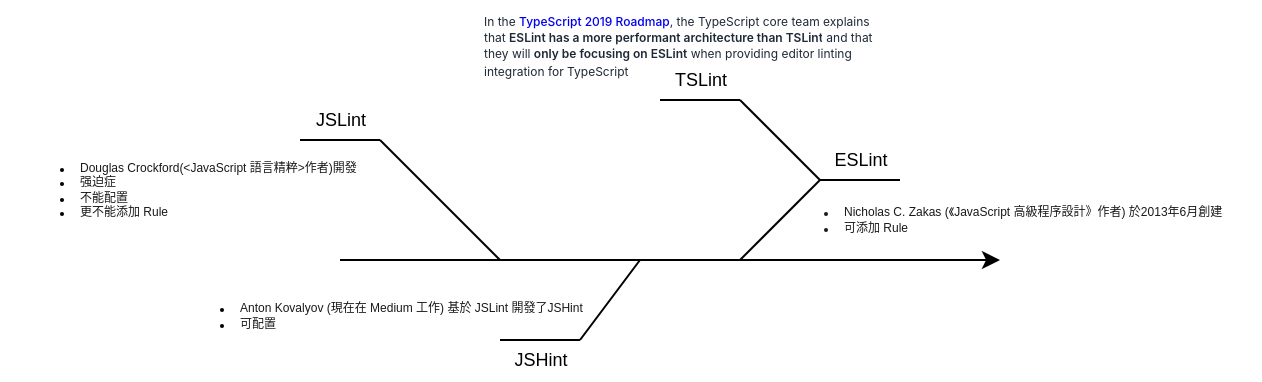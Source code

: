 <mxfile version="20.8.1" type="github" pages="7">
  <diagram id="DcG-QkM7QsBUlt7PBxuB" name="Page-1">
    <mxGraphModel dx="1444" dy="534" grid="1" gridSize="10" guides="1" tooltips="1" connect="1" arrows="1" fold="1" page="1" pageScale="1" pageWidth="850" pageHeight="1100" math="0" shadow="0">
      <root>
        <mxCell id="0" />
        <mxCell id="1" parent="0" />
        <mxCell id="le0ApetgXcpqMIrgdAIy-17" value="&lt;ul&gt;&lt;li&gt;&lt;span style=&quot;color: rgb(25 , 25 , 25) ; font-size: 6px ; font-style: normal ; font-weight: 500 ; letter-spacing: normal ; text-indent: 0px ; text-transform: none ; word-spacing: 0px ; background-color: rgb(255 , 255 , 255) ; display: inline ; float: none&quot;&gt;Douglas Crockford(&amp;lt;JavaScript 語言精粹&amp;gt;作者)開發&lt;/span&gt;&lt;/li&gt;&lt;li&gt;&lt;span style=&quot;color: rgb(25 , 25 , 25) ; font-size: 6px ; font-style: normal ; font-weight: 500 ; letter-spacing: normal ; text-indent: 0px ; text-transform: none ; word-spacing: 0px ; background-color: rgb(255 , 255 , 255) ; display: inline ; float: none&quot;&gt;强迫症&lt;/span&gt;&lt;/li&gt;&lt;li&gt;&lt;span style=&quot;color: rgb(25 , 25 , 25) ; font-size: 6px ; font-style: normal ; font-weight: 500 ; letter-spacing: normal ; text-indent: 0px ; text-transform: none ; word-spacing: 0px ; background-color: rgb(255 , 255 , 255) ; display: inline ; float: none&quot;&gt;不能配置&lt;/span&gt;&lt;/li&gt;&lt;li&gt;&lt;span style=&quot;color: rgb(25 , 25 , 25) ; font-size: 6px ; font-style: normal ; font-weight: 500 ; letter-spacing: normal ; text-indent: 0px ; text-transform: none ; word-spacing: 0px ; background-color: rgb(255 , 255 , 255) ; display: inline ; float: none&quot;&gt;更不能添加 Rule&lt;/span&gt;&lt;/li&gt;&lt;/ul&gt;" style="text;whiteSpace=wrap;html=1;fontSize=6;align=left;labelPosition=center;verticalLabelPosition=middle;verticalAlign=middle;spacing=0;" parent="1" vertex="1">
          <mxGeometry x="-50" y="180" width="190" height="50" as="geometry" />
        </mxCell>
        <mxCell id="le0ApetgXcpqMIrgdAIy-1" value="" style="endArrow=classic;html=1;rounded=0;" parent="1" edge="1">
          <mxGeometry width="50" height="50" relative="1" as="geometry">
            <mxPoint x="120" y="240" as="sourcePoint" />
            <mxPoint x="450" y="240" as="targetPoint" />
          </mxGeometry>
        </mxCell>
        <mxCell id="le0ApetgXcpqMIrgdAIy-2" value="" style="endArrow=none;html=1;rounded=0;" parent="1" edge="1">
          <mxGeometry width="50" height="50" relative="1" as="geometry">
            <mxPoint x="200" y="240" as="sourcePoint" />
            <mxPoint x="140" y="180" as="targetPoint" />
          </mxGeometry>
        </mxCell>
        <mxCell id="le0ApetgXcpqMIrgdAIy-3" value="" style="endArrow=none;html=1;rounded=0;" parent="1" edge="1">
          <mxGeometry width="50" height="50" relative="1" as="geometry">
            <mxPoint x="100" y="180" as="sourcePoint" />
            <mxPoint x="140" y="180" as="targetPoint" />
          </mxGeometry>
        </mxCell>
        <mxCell id="le0ApetgXcpqMIrgdAIy-4" value="JSLint" style="text;html=1;align=center;verticalAlign=middle;resizable=0;points=[];autosize=1;strokeColor=none;fillColor=none;fontSize=9;" parent="1" vertex="1">
          <mxGeometry x="100" y="160" width="40" height="20" as="geometry" />
        </mxCell>
        <mxCell id="le0ApetgXcpqMIrgdAIy-5" value="" style="endArrow=none;html=1;rounded=0;" parent="1" edge="1">
          <mxGeometry width="50" height="50" relative="1" as="geometry">
            <mxPoint x="270" y="240" as="sourcePoint" />
            <mxPoint x="240" y="280" as="targetPoint" />
          </mxGeometry>
        </mxCell>
        <mxCell id="le0ApetgXcpqMIrgdAIy-6" value="" style="endArrow=none;html=1;rounded=0;" parent="1" edge="1">
          <mxGeometry width="50" height="50" relative="1" as="geometry">
            <mxPoint x="240" y="280" as="sourcePoint" />
            <mxPoint x="200" y="280" as="targetPoint" />
          </mxGeometry>
        </mxCell>
        <mxCell id="le0ApetgXcpqMIrgdAIy-7" value="JSHint" style="text;html=1;align=center;verticalAlign=middle;resizable=0;points=[];autosize=1;strokeColor=none;fillColor=none;fontSize=9;" parent="1" vertex="1">
          <mxGeometry x="200" y="280" width="40" height="20" as="geometry" />
        </mxCell>
        <mxCell id="le0ApetgXcpqMIrgdAIy-9" value="" style="endArrow=none;html=1;rounded=0;" parent="1" edge="1">
          <mxGeometry width="50" height="50" relative="1" as="geometry">
            <mxPoint x="320" y="240" as="sourcePoint" />
            <mxPoint x="360" y="200" as="targetPoint" />
          </mxGeometry>
        </mxCell>
        <mxCell id="le0ApetgXcpqMIrgdAIy-10" value="" style="endArrow=none;html=1;rounded=0;" parent="1" edge="1">
          <mxGeometry width="50" height="50" relative="1" as="geometry">
            <mxPoint x="360" y="200" as="sourcePoint" />
            <mxPoint x="400" y="200" as="targetPoint" />
          </mxGeometry>
        </mxCell>
        <mxCell id="le0ApetgXcpqMIrgdAIy-11" value="ESLint" style="text;html=1;align=center;verticalAlign=middle;resizable=0;points=[];autosize=1;strokeColor=none;fillColor=none;fontSize=9;" parent="1" vertex="1">
          <mxGeometry x="360" y="180" width="40" height="20" as="geometry" />
        </mxCell>
        <mxCell id="le0ApetgXcpqMIrgdAIy-12" value="" style="endArrow=none;html=1;rounded=0;" parent="1" edge="1">
          <mxGeometry width="50" height="50" relative="1" as="geometry">
            <mxPoint x="320" y="160" as="sourcePoint" />
            <mxPoint x="360" y="200" as="targetPoint" />
          </mxGeometry>
        </mxCell>
        <mxCell id="le0ApetgXcpqMIrgdAIy-13" value="" style="endArrow=none;html=1;rounded=0;" parent="1" edge="1">
          <mxGeometry width="50" height="50" relative="1" as="geometry">
            <mxPoint x="280" y="160" as="sourcePoint" />
            <mxPoint x="320" y="160" as="targetPoint" />
          </mxGeometry>
        </mxCell>
        <mxCell id="le0ApetgXcpqMIrgdAIy-14" value="TSLint" style="text;html=1;align=center;verticalAlign=middle;resizable=0;points=[];autosize=1;strokeColor=none;fillColor=none;fontSize=9;" parent="1" vertex="1">
          <mxGeometry x="280" y="140" width="40" height="20" as="geometry" />
        </mxCell>
        <mxCell id="le0ApetgXcpqMIrgdAIy-18" value="&lt;ul style=&quot;font-size: 6px;&quot;&gt;&lt;li style=&quot;font-size: 6px;&quot;&gt;&lt;span style=&quot;color: rgb(25, 25, 25); font-size: 6px; background-color: rgb(255, 255, 255);&quot;&gt;Anton Kovalyov (現在在 Medium 工作) 基於 JSLint 開發了JSHint&lt;/span&gt;&lt;br style=&quot;font-size: 6px;&quot;&gt;&lt;/li&gt;&lt;li style=&quot;font-size: 6px;&quot;&gt;&lt;font color=&quot;#191919&quot; style=&quot;font-size: 6px;&quot;&gt;&lt;span style=&quot;background-color: rgb(255, 255, 255); font-size: 6px;&quot;&gt;可配置&lt;/span&gt;&lt;/font&gt;&lt;/li&gt;&lt;/ul&gt;" style="text;whiteSpace=wrap;html=1;fontSize=6;align=left;labelPosition=center;verticalLabelPosition=middle;verticalAlign=middle;spacing=0;" parent="1" vertex="1">
          <mxGeometry x="30" y="255" width="210" height="25" as="geometry" />
        </mxCell>
        <mxCell id="le0ApetgXcpqMIrgdAIy-19" value="&lt;span style=&quot;color: rgb(25 , 25 , 25) ; font-size: 6px ; font-style: normal ; font-weight: 500 ; letter-spacing: normal ; text-indent: 0px ; text-transform: none ; word-spacing: 0px ; background-color: rgb(255 , 255 , 255) ; display: inline ; float: none&quot;&gt;&lt;br&gt;&lt;/span&gt;" style="text;whiteSpace=wrap;html=1;fontSize=6;verticalAlign=middle;horizontal=1;" parent="1" vertex="1">
          <mxGeometry x="370" y="210" width="210" height="20" as="geometry" />
        </mxCell>
        <mxCell id="le0ApetgXcpqMIrgdAIy-21" value="&lt;span style=&quot;color: rgb(25, 25, 25); background-color: rgb(255, 255, 255);&quot;&gt;&lt;ul&gt;&lt;li&gt;&lt;span style=&quot;color: rgb(25, 25, 25); background-color: rgb(255, 255, 255);&quot;&gt;Nicholas C. Zakas (《JavaScript 高級程序設計》作者) 於2013年6月創建&lt;/span&gt;&lt;/li&gt;&lt;li&gt;&lt;span style=&quot;color: rgb(25, 25, 25); background-color: rgb(255, 255, 255);&quot;&gt;可添加 Rule&lt;/span&gt;&lt;/li&gt;&lt;/ul&gt;&lt;/span&gt;" style="text;html=1;resizable=0;autosize=1;align=left;verticalAlign=middle;points=[];fillColor=none;strokeColor=none;rounded=0;fontSize=6;" parent="1" vertex="1">
          <mxGeometry x="330" y="205" width="250" height="30" as="geometry" />
        </mxCell>
        <mxCell id="le0ApetgXcpqMIrgdAIy-22" value="&lt;meta charset=&quot;utf-8&quot; style=&quot;font-size: 6px;&quot;&gt;&lt;span style=&quot;color: rgb(31, 41, 55); font-family: inter, sans-serif; font-size: 6px; font-style: normal; font-weight: 400; letter-spacing: normal; text-indent: 0px; text-transform: none; word-spacing: 0px; background-color: rgb(255, 255, 255); display: inline; float: none;&quot;&gt;In the&lt;span style=&quot;font-size: 6px;&quot;&gt;&amp;nbsp;&lt;/span&gt;&lt;/span&gt;&lt;a href=&quot;https://github.com/Microsoft/TypeScript/issues/29288#developer-productivity-tools-and-integration&quot; target=&quot;_blank&quot; style=&quot;box-sizing: border-box; border-width: 0px; border-style: solid; text-decoration: none; overflow-wrap: break-word; font-weight: 500; font-family: inter, sans-serif; font-size: 6px; font-style: normal; letter-spacing: normal; text-indent: 0px; text-transform: none; word-spacing: 0px; background-color: rgb(255, 255, 255);&quot;&gt;TypeScript 2019 Roadmap&lt;/a&gt;&lt;span style=&quot;color: rgb(31, 41, 55); font-family: inter, sans-serif; font-size: 6px; font-style: normal; font-weight: 400; letter-spacing: normal; text-indent: 0px; text-transform: none; word-spacing: 0px; background-color: rgb(255, 255, 255); display: inline; float: none;&quot;&gt;, the TypeScript core team explains that&lt;span style=&quot;font-size: 6px;&quot;&gt;&amp;nbsp;&lt;/span&gt;&lt;/span&gt;&lt;strong style=&quot;box-sizing: border-box; border-width: 0px; border-style: solid; font-weight: 600; color: rgb(31, 41, 55); font-family: inter, sans-serif; font-size: 6px; font-style: normal; letter-spacing: normal; text-indent: 0px; text-transform: none; word-spacing: 0px; background-color: rgb(255, 255, 255);&quot;&gt;ESLint has a more performant architecture than TSLint&lt;/strong&gt;&lt;span style=&quot;color: rgb(31, 41, 55); font-family: inter, sans-serif; font-size: 6px; font-style: normal; font-weight: 400; letter-spacing: normal; text-indent: 0px; text-transform: none; word-spacing: 0px; background-color: rgb(255, 255, 255); display: inline; float: none;&quot;&gt;&lt;span style=&quot;font-size: 6px;&quot;&gt;&amp;nbsp;&lt;/span&gt;and that they will&lt;span style=&quot;font-size: 6px;&quot;&gt;&amp;nbsp;&lt;/span&gt;&lt;/span&gt;&lt;strong style=&quot;box-sizing: border-box; border-width: 0px; border-style: solid; font-weight: 600; color: rgb(31, 41, 55); font-family: inter, sans-serif; font-size: 6px; font-style: normal; letter-spacing: normal; text-indent: 0px; text-transform: none; word-spacing: 0px; background-color: rgb(255, 255, 255);&quot;&gt;only be focusing on ESLint&lt;/strong&gt;&lt;span style=&quot;color: rgb(31, 41, 55); font-family: inter, sans-serif; font-size: 6px; font-style: normal; font-weight: 400; letter-spacing: normal; text-indent: 0px; text-transform: none; word-spacing: 0px; background-color: rgb(255, 255, 255); display: inline; float: none;&quot;&gt;&lt;span style=&quot;font-size: 6px;&quot;&gt;&amp;nbsp;&lt;/span&gt;when providing editor linting integration for TypeScript&lt;/span&gt;" style="text;whiteSpace=wrap;html=1;fontSize=6;" parent="1" vertex="1">
          <mxGeometry x="190" y="110" width="210" height="20" as="geometry" />
        </mxCell>
      </root>
    </mxGraphModel>
  </diagram>
  <diagram id="J6DdtUKgQA5Rifj32dwp" name="Page-2">
    <mxGraphModel dx="594" dy="534" grid="1" gridSize="10" guides="1" tooltips="1" connect="1" arrows="1" fold="1" page="1" pageScale="1" pageWidth="850" pageHeight="1100" math="0" shadow="0">
      <root>
        <mxCell id="SD3Na48suFDqOnnnDheD-0" />
        <mxCell id="SD3Na48suFDqOnnnDheD-1" parent="SD3Na48suFDqOnnnDheD-0" />
        <mxCell id="SD3Na48suFDqOnnnDheD-2" value="VSCode" style="rounded=1;whiteSpace=wrap;html=1;arcSize=7;align=left;verticalAlign=top;spacingLeft=4;" parent="SD3Na48suFDqOnnnDheD-1" vertex="1">
          <mxGeometry x="180" y="130" width="410" height="60" as="geometry" />
        </mxCell>
        <mxCell id="SD3Na48suFDqOnnnDheD-3" value="CLI" style="rounded=1;whiteSpace=wrap;html=1;arcSize=7;align=left;verticalAlign=top;spacingLeft=4;" parent="SD3Na48suFDqOnnnDheD-1" vertex="1">
          <mxGeometry x="180" y="230" width="410" height="60" as="geometry" />
        </mxCell>
        <mxCell id="SD3Na48suFDqOnnnDheD-9" style="edgeStyle=orthogonalEdgeStyle;rounded=0;orthogonalLoop=1;jettySize=auto;html=1;exitX=0.5;exitY=1;exitDx=0;exitDy=0;entryX=0.5;entryY=0;entryDx=0;entryDy=0;" parent="SD3Na48suFDqOnnnDheD-1" source="SD3Na48suFDqOnnnDheD-6" target="SD3Na48suFDqOnnnDheD-7" edge="1">
          <mxGeometry relative="1" as="geometry" />
        </mxCell>
        <mxCell id="SD3Na48suFDqOnnnDheD-6" value="ESLint(Extension)" style="rounded=0;whiteSpace=wrap;html=1;align=center;verticalAlign=middle;fillColor=#ffe6cc;strokeColor=none;" parent="SD3Na48suFDqOnnnDheD-1" vertex="1">
          <mxGeometry x="230" y="170" width="110" height="30" as="geometry" />
        </mxCell>
        <mxCell id="SD3Na48suFDqOnnnDheD-10" style="edgeStyle=orthogonalEdgeStyle;rounded=0;orthogonalLoop=1;jettySize=auto;html=1;" parent="SD3Na48suFDqOnnnDheD-1" source="SD3Na48suFDqOnnnDheD-7" target="SD3Na48suFDqOnnnDheD-8" edge="1">
          <mxGeometry relative="1" as="geometry" />
        </mxCell>
        <mxCell id="SD3Na48suFDqOnnnDheD-7" value="ESLint" style="rounded=0;whiteSpace=wrap;html=1;align=center;verticalAlign=middle;fillColor=#ffe6cc;strokeColor=none;" parent="SD3Na48suFDqOnnnDheD-1" vertex="1">
          <mxGeometry x="230" y="245" width="110" height="30" as="geometry" />
        </mxCell>
        <mxCell id="SD3Na48suFDqOnnnDheD-8" value="Prettier" style="rounded=0;whiteSpace=wrap;html=1;align=center;verticalAlign=middle;fillColor=#ffe6cc;strokeColor=none;" parent="SD3Na48suFDqOnnnDheD-1" vertex="1">
          <mxGeometry x="425" y="245" width="110" height="30" as="geometry" />
        </mxCell>
      </root>
    </mxGraphModel>
  </diagram>
  <diagram id="6woQ_8jN51Nei6K4aR3G" name="Page-3">
    <mxGraphModel dx="594" dy="534" grid="1" gridSize="10" guides="1" tooltips="1" connect="1" arrows="1" fold="1" page="1" pageScale="1" pageWidth="850" pageHeight="1100" math="0" shadow="0">
      <root>
        <mxCell id="XH__NhtDO8kpU1Bj2pk_-0" />
        <mxCell id="XH__NhtDO8kpU1Bj2pk_-1" parent="XH__NhtDO8kpU1Bj2pk_-0" />
        <mxCell id="XH__NhtDO8kpU1Bj2pk_-2" value="FinAxist" style="rounded=0;whiteSpace=wrap;html=1;" parent="XH__NhtDO8kpU1Bj2pk_-1" vertex="1">
          <mxGeometry x="120" y="80" width="120" height="40" as="geometry" />
        </mxCell>
        <mxCell id="XH__NhtDO8kpU1Bj2pk_-3" value="CIMB" style="rounded=0;whiteSpace=wrap;html=1;" parent="XH__NhtDO8kpU1Bj2pk_-1" vertex="1">
          <mxGeometry x="440" y="80" width="120" height="40" as="geometry" />
        </mxCell>
        <mxCell id="XH__NhtDO8kpU1Bj2pk_-4" value="" style="endArrow=none;html=1;rounded=0;entryX=0.5;entryY=1;entryDx=0;entryDy=0;edgeStyle=orthogonalEdgeStyle;startArrow=none;" parent="XH__NhtDO8kpU1Bj2pk_-1" source="XH__NhtDO8kpU1Bj2pk_-10" target="XH__NhtDO8kpU1Bj2pk_-2" edge="1">
          <mxGeometry width="50" height="50" relative="1" as="geometry">
            <mxPoint x="180" y="600" as="sourcePoint" />
            <mxPoint x="430" y="270" as="targetPoint" />
          </mxGeometry>
        </mxCell>
        <mxCell id="XH__NhtDO8kpU1Bj2pk_-5" value="" style="endArrow=none;html=1;rounded=0;" parent="XH__NhtDO8kpU1Bj2pk_-1" target="XH__NhtDO8kpU1Bj2pk_-3" edge="1">
          <mxGeometry width="50" height="50" relative="1" as="geometry">
            <mxPoint x="499" y="600" as="sourcePoint" />
            <mxPoint x="499.41" y="140" as="targetPoint" />
          </mxGeometry>
        </mxCell>
        <mxCell id="XH__NhtDO8kpU1Bj2pk_-7" value="" style="endArrow=classic;html=1;rounded=0;" parent="XH__NhtDO8kpU1Bj2pk_-1" edge="1">
          <mxGeometry width="50" height="50" relative="1" as="geometry">
            <mxPoint x="180" y="160" as="sourcePoint" />
            <mxPoint x="500" y="160" as="targetPoint" />
          </mxGeometry>
        </mxCell>
        <mxCell id="XH__NhtDO8kpU1Bj2pk_-8" value="rsa-public" style="edgeLabel;html=1;align=center;verticalAlign=middle;resizable=0;points=[];" parent="XH__NhtDO8kpU1Bj2pk_-7" vertex="1" connectable="0">
          <mxGeometry x="-0.138" y="1" relative="1" as="geometry">
            <mxPoint as="offset" />
          </mxGeometry>
        </mxCell>
        <mxCell id="XH__NhtDO8kpU1Bj2pk_-9" value="&lt;span style=&quot;color: rgb(59 , 65 , 81) ; font-family: sans-serif ; font-size: 10px ; font-style: normal ; font-weight: normal ; letter-spacing: normal ; text-indent: 0px ; text-transform: none ; word-spacing: 0px ; background-color: rgba(73 , 204 , 144 , 0.1) ; text-decoration: none ; display: inline ; float: none&quot;&gt;The PARTNER system is required to use RSA public key to encrypt &lt;/span&gt;&lt;span style=&quot;color: rgb(59 , 65 , 81) ; font-family: sans-serif ; font-size: 10px ; font-style: normal ; letter-spacing: normal ; text-indent: 0px ; text-transform: none ; word-spacing: 0px ; background-color: rgba(73 , 204 , 144 , 0.1) ; text-decoration: none ; display: inline ; float: none&quot;&gt;&lt;b&gt;AES session key&lt;/b&gt;&lt;/span&gt;&lt;span style=&quot;color: rgb(59 , 65 , 81) ; font-family: sans-serif ; font-size: 10px ; font-style: normal ; font-weight: normal ; letter-spacing: normal ; text-indent: 0px ; text-transform: none ; word-spacing: 0px ; background-color: rgba(73 , 204 , 144 , 0.1) ; text-decoration: none ; display: inline ; float: none&quot;&gt; while accessing Restricted APIs.&lt;/span&gt;" style="text;whiteSpace=wrap;html=1;fontSize=10;" parent="XH__NhtDO8kpU1Bj2pk_-1" vertex="1">
          <mxGeometry x="540" y="140" width="380" height="40" as="geometry" />
        </mxCell>
        <mxCell id="XH__NhtDO8kpU1Bj2pk_-10" value="" style="html=1;points=[];perimeter=orthogonalPerimeter;fontSize=10;" parent="XH__NhtDO8kpU1Bj2pk_-1" vertex="1">
          <mxGeometry x="175" y="180" width="10" height="50" as="geometry" />
        </mxCell>
        <mxCell id="XH__NhtDO8kpU1Bj2pk_-11" value="" style="endArrow=none;html=1;rounded=0;entryX=0.5;entryY=1;entryDx=0;entryDy=0;edgeStyle=orthogonalEdgeStyle;" parent="XH__NhtDO8kpU1Bj2pk_-1" target="XH__NhtDO8kpU1Bj2pk_-10" edge="1">
          <mxGeometry width="50" height="50" relative="1" as="geometry">
            <mxPoint x="180" y="600.0" as="sourcePoint" />
            <mxPoint x="180" y="120" as="targetPoint" />
          </mxGeometry>
        </mxCell>
        <mxCell id="XH__NhtDO8kpU1Bj2pk_-12" value="&lt;div class=&quot;page&quot; title=&quot;Page 30&quot;&gt;&lt;div class=&quot;layoutArea&quot;&gt;&lt;div class=&quot;column&quot;&gt;&lt;p&gt;&lt;span style=&quot;font-size: 8.0pt ; font-family: &amp;#34;calibri&amp;#34;&quot;&gt;Generate random&lt;br&gt;Symmetry key?&lt;/span&gt;&lt;/p&gt;&lt;/div&gt;&lt;/div&gt;  &lt;/div&gt;" style="text;whiteSpace=wrap;html=1;fontSize=10;spacing=0;" parent="XH__NhtDO8kpU1Bj2pk_-1" vertex="1">
          <mxGeometry x="95" y="180" width="90" height="50" as="geometry" />
        </mxCell>
        <mxCell id="XH__NhtDO8kpU1Bj2pk_-13" value="" style="endArrow=classic;html=1;rounded=0;" parent="XH__NhtDO8kpU1Bj2pk_-1" edge="1">
          <mxGeometry width="50" height="50" relative="1" as="geometry">
            <mxPoint x="180" y="260" as="sourcePoint" />
            <mxPoint x="500" y="260" as="targetPoint" />
          </mxGeometry>
        </mxCell>
        <mxCell id="XH__NhtDO8kpU1Bj2pk_-14" value="which API？&lt;span style=&quot;color: rgb(49 , 49 , 49) ; font-family: &amp;#34;roboto&amp;#34; ; font-size: 14px ; background-color: rgb(253 , 253 , 253)&quot;&gt;/authenticate and&amp;nbsp;&lt;/span&gt;&lt;span style=&quot;color: rgb(49 , 49 , 49) ; font-family: &amp;#34;roboto&amp;#34; ; font-size: 14px ; background-color: rgb(253 , 253 , 253)&quot;&gt;/account/casa/authorize&lt;/span&gt;" style="edgeLabel;html=1;align=center;verticalAlign=middle;resizable=0;points=[];" parent="XH__NhtDO8kpU1Bj2pk_-13" vertex="1" connectable="0">
          <mxGeometry x="-0.138" y="1" relative="1" as="geometry">
            <mxPoint x="22" y="-19" as="offset" />
          </mxGeometry>
        </mxCell>
        <mxCell id="XH__NhtDO8kpU1Bj2pk_-17" value="&lt;p class=&quot;p1&quot;&gt;&lt;b&gt;&quot;userDevicePayload&quot;: &quot;xkdjlakjf;dkjsaf;lkd ;lkjdsakjeijriewjrioewjroiewjrkewfldsnlvaf;pgsdraesrewarewar&quot; is userid?&lt;/b&gt;&lt;/p&gt;" style="text;whiteSpace=wrap;html=1;fontSize=10;" parent="XH__NhtDO8kpU1Bj2pk_-1" vertex="1">
          <mxGeometry x="530" y="230" width="530" height="50" as="geometry" />
        </mxCell>
        <mxCell id="XH__NhtDO8kpU1Bj2pk_-18" value="&lt;div class=&quot;page&quot; title=&quot;Page 30&quot;&gt;&lt;div class=&quot;layoutArea&quot;&gt;&lt;div class=&quot;column&quot;&gt;&lt;p&gt;&lt;span style=&quot;font-size: 8.0pt ; font-family: &amp;#34;calibri&amp;#34; ; font-weight: 700 ; font-style: italic ; color: rgb(100.0% , 0.0% , 0.0%)&quot;&gt;User JWT token is valid for X hours, and cannot be refreshed. Partner server to request for new&lt;br&gt;user JWT token once expire&lt;/span&gt;&lt;/p&gt;&lt;p&gt;&lt;span style=&quot;font-size: 8.0pt ; font-family: &amp;#34;calibri&amp;#34; ; font-weight: 700 ; font-style: italic ; color: rgb(100.0% , 0.0% , 0.0%)&quot;&gt;X = ?&lt;/span&gt;&lt;/p&gt;&lt;/div&gt;&lt;/div&gt;  &lt;/div&gt;" style="text;whiteSpace=wrap;html=1;fontSize=10;" parent="XH__NhtDO8kpU1Bj2pk_-1" vertex="1">
          <mxGeometry x="540" y="270" width="450" height="50" as="geometry" />
        </mxCell>
        <mxCell id="XH__NhtDO8kpU1Bj2pk_-19" value="&lt;p class=&quot;p1&quot;&gt;Get Partner OctoWeb user token from API Authorize Partner User – Octo Web&lt;span class=&quot;Apple-converted-space&quot;&gt;&amp;nbsp;&lt;/span&gt;&lt;/p&gt;" style="text;whiteSpace=wrap;html=1;fontSize=10;" parent="XH__NhtDO8kpU1Bj2pk_-1" vertex="1">
          <mxGeometry x="540" y="380" width="370" height="40" as="geometry" />
        </mxCell>
      </root>
    </mxGraphModel>
  </diagram>
  <diagram id="qXaLkb4PfhRSMz3oqCxf" name="Page-4">
    <mxGraphModel dx="594" dy="534" grid="1" gridSize="10" guides="1" tooltips="1" connect="1" arrows="1" fold="1" page="1" pageScale="1" pageWidth="850" pageHeight="1100" math="0" shadow="0">
      <root>
        <mxCell id="yBAVhlketcz7nQujx4Lb-0" />
        <mxCell id="yBAVhlketcz7nQujx4Lb-1" parent="yBAVhlketcz7nQujx4Lb-0" />
        <mxCell id="yBAVhlketcz7nQujx4Lb-5" style="edgeStyle=orthogonalEdgeStyle;curved=1;rounded=0;orthogonalLoop=1;jettySize=auto;html=1;entryX=0;entryY=0.5;entryDx=0;entryDy=0;" parent="yBAVhlketcz7nQujx4Lb-1" source="yBAVhlketcz7nQujx4Lb-2" target="yBAVhlketcz7nQujx4Lb-3" edge="1">
          <mxGeometry relative="1" as="geometry" />
        </mxCell>
        <mxCell id="yBAVhlketcz7nQujx4Lb-6" value="prototype" style="edgeLabel;html=1;align=center;verticalAlign=middle;resizable=0;points=[];spacingLeft=4;spacingRight=4;" parent="yBAVhlketcz7nQujx4Lb-5" vertex="1" connectable="0">
          <mxGeometry x="-0.42" y="-4" relative="1" as="geometry">
            <mxPoint as="offset" />
          </mxGeometry>
        </mxCell>
        <mxCell id="yBAVhlketcz7nQujx4Lb-19" style="edgeStyle=orthogonalEdgeStyle;curved=1;rounded=0;orthogonalLoop=1;jettySize=auto;html=1;entryX=0.75;entryY=0;entryDx=0;entryDy=0;startArrow=oval;startFill=1;dashed=1;" parent="yBAVhlketcz7nQujx4Lb-1" source="yBAVhlketcz7nQujx4Lb-2" target="yBAVhlketcz7nQujx4Lb-9" edge="1">
          <mxGeometry relative="1" as="geometry" />
        </mxCell>
        <mxCell id="yBAVhlketcz7nQujx4Lb-21" value="new" style="edgeLabel;html=1;align=center;verticalAlign=middle;resizable=0;points=[];" parent="yBAVhlketcz7nQujx4Lb-19" vertex="1" connectable="0">
          <mxGeometry x="-0.544" y="-8" relative="1" as="geometry">
            <mxPoint x="-9" y="-12" as="offset" />
          </mxGeometry>
        </mxCell>
        <mxCell id="yBAVhlketcz7nQujx4Lb-20" style="edgeStyle=orthogonalEdgeStyle;curved=1;rounded=0;orthogonalLoop=1;jettySize=auto;html=1;dashed=1;startArrow=oval;startFill=1;entryX=0;entryY=0;entryDx=0;entryDy=0;" parent="yBAVhlketcz7nQujx4Lb-1" source="yBAVhlketcz7nQujx4Lb-2" target="yBAVhlketcz7nQujx4Lb-16" edge="1">
          <mxGeometry relative="1" as="geometry">
            <Array as="points">
              <mxPoint x="380" y="110" />
              <mxPoint x="110" y="110" />
              <mxPoint x="110" y="260" />
              <mxPoint x="140" y="260" />
            </Array>
          </mxGeometry>
        </mxCell>
        <mxCell id="yBAVhlketcz7nQujx4Lb-24" value="new" style="edgeLabel;html=1;align=center;verticalAlign=middle;resizable=0;points=[];" parent="yBAVhlketcz7nQujx4Lb-20" vertex="1" connectable="0">
          <mxGeometry x="-0.393" y="5" relative="1" as="geometry">
            <mxPoint as="offset" />
          </mxGeometry>
        </mxCell>
        <mxCell id="yBAVhlketcz7nQujx4Lb-2" value="Cat" style="rounded=0;whiteSpace=wrap;html=1;" parent="yBAVhlketcz7nQujx4Lb-1" vertex="1">
          <mxGeometry x="320" y="200" width="120" height="40" as="geometry" />
        </mxCell>
        <mxCell id="yBAVhlketcz7nQujx4Lb-7" style="edgeStyle=orthogonalEdgeStyle;curved=1;rounded=0;orthogonalLoop=1;jettySize=auto;html=1;entryX=1;entryY=0.5;entryDx=0;entryDy=0;" parent="yBAVhlketcz7nQujx4Lb-1" source="yBAVhlketcz7nQujx4Lb-3" target="yBAVhlketcz7nQujx4Lb-2" edge="1">
          <mxGeometry relative="1" as="geometry" />
        </mxCell>
        <mxCell id="yBAVhlketcz7nQujx4Lb-8" value="constructor" style="edgeLabel;html=1;align=center;verticalAlign=middle;resizable=0;points=[];" parent="yBAVhlketcz7nQujx4Lb-7" vertex="1" connectable="0">
          <mxGeometry y="1" relative="1" as="geometry">
            <mxPoint as="offset" />
          </mxGeometry>
        </mxCell>
        <mxCell id="yBAVhlketcz7nQujx4Lb-3" value="Cat.prototype" style="rounded=0;whiteSpace=wrap;html=1;align=left;verticalAlign=top;spacingLeft=5;" parent="yBAVhlketcz7nQujx4Lb-1" vertex="1">
          <mxGeometry x="320" y="320" width="120" height="160" as="geometry" />
        </mxCell>
        <mxCell id="yBAVhlketcz7nQujx4Lb-11" style="edgeStyle=orthogonalEdgeStyle;curved=1;rounded=0;orthogonalLoop=1;jettySize=auto;html=1;entryX=0;entryY=0.5;entryDx=0;entryDy=0;" parent="yBAVhlketcz7nQujx4Lb-1" source="yBAVhlketcz7nQujx4Lb-9" target="yBAVhlketcz7nQujx4Lb-3" edge="1">
          <mxGeometry relative="1" as="geometry" />
        </mxCell>
        <mxCell id="yBAVhlketcz7nQujx4Lb-12" value="__proto__" style="edgeLabel;html=1;align=center;verticalAlign=middle;resizable=0;points=[];" parent="yBAVhlketcz7nQujx4Lb-11" vertex="1" connectable="0">
          <mxGeometry x="-0.15" y="-1" relative="1" as="geometry">
            <mxPoint as="offset" />
          </mxGeometry>
        </mxCell>
        <mxCell id="yBAVhlketcz7nQujx4Lb-9" value="blackCat" style="rounded=0;whiteSpace=wrap;html=1;fillColor=#fff2cc;strokeColor=#d6b656;verticalAlign=top;align=left;spacingLeft=2;" parent="yBAVhlketcz7nQujx4Lb-1" vertex="1">
          <mxGeometry x="140" y="200" width="80" height="60" as="geometry" />
        </mxCell>
        <mxCell id="yBAVhlketcz7nQujx4Lb-14" value="" style="endArrow=classic;html=1;rounded=0;curved=1;startArrow=oval;startFill=1;" parent="yBAVhlketcz7nQujx4Lb-1" edge="1">
          <mxGeometry width="50" height="50" relative="1" as="geometry">
            <mxPoint x="80" y="220" as="sourcePoint" />
            <mxPoint x="130" y="220" as="targetPoint" />
          </mxGeometry>
        </mxCell>
        <mxCell id="yBAVhlketcz7nQujx4Lb-15" value="this" style="edgeLabel;html=1;align=center;verticalAlign=middle;resizable=0;points=[];" parent="yBAVhlketcz7nQujx4Lb-14" vertex="1" connectable="0">
          <mxGeometry x="-0.2" y="1" relative="1" as="geometry">
            <mxPoint as="offset" />
          </mxGeometry>
        </mxCell>
        <mxCell id="yBAVhlketcz7nQujx4Lb-22" style="edgeStyle=orthogonalEdgeStyle;curved=1;rounded=0;orthogonalLoop=1;jettySize=auto;html=1;startArrow=oval;startFill=1;entryX=0;entryY=0.75;entryDx=0;entryDy=0;" parent="yBAVhlketcz7nQujx4Lb-1" source="yBAVhlketcz7nQujx4Lb-16" target="yBAVhlketcz7nQujx4Lb-3" edge="1">
          <mxGeometry relative="1" as="geometry">
            <Array as="points">
              <mxPoint x="190" y="430" />
              <mxPoint x="290" y="430" />
              <mxPoint x="290" y="440" />
            </Array>
          </mxGeometry>
        </mxCell>
        <mxCell id="yBAVhlketcz7nQujx4Lb-23" value="__proto__" style="edgeLabel;html=1;align=center;verticalAlign=middle;resizable=0;points=[];" parent="yBAVhlketcz7nQujx4Lb-22" vertex="1" connectable="0">
          <mxGeometry x="-0.133" y="4" relative="1" as="geometry">
            <mxPoint as="offset" />
          </mxGeometry>
        </mxCell>
        <mxCell id="yBAVhlketcz7nQujx4Lb-16" value="whiteCat" style="rounded=0;whiteSpace=wrap;html=1;fillColor=#fff2cc;strokeColor=#d6b656;align=left;verticalAlign=top;spacingLeft=2;" parent="yBAVhlketcz7nQujx4Lb-1" vertex="1">
          <mxGeometry x="140" y="280" width="80" height="80" as="geometry" />
        </mxCell>
        <mxCell id="yBAVhlketcz7nQujx4Lb-17" value="" style="endArrow=classic;html=1;rounded=0;curved=1;startArrow=oval;startFill=1;" parent="yBAVhlketcz7nQujx4Lb-1" edge="1">
          <mxGeometry width="50" height="50" relative="1" as="geometry">
            <mxPoint x="80" y="300" as="sourcePoint" />
            <mxPoint x="130" y="300" as="targetPoint" />
          </mxGeometry>
        </mxCell>
        <mxCell id="yBAVhlketcz7nQujx4Lb-18" value="this" style="edgeLabel;html=1;align=center;verticalAlign=middle;resizable=0;points=[];" parent="yBAVhlketcz7nQujx4Lb-17" vertex="1" connectable="0">
          <mxGeometry x="-0.2" y="1" relative="1" as="geometry">
            <mxPoint as="offset" />
          </mxGeometry>
        </mxCell>
        <mxCell id="yBAVhlketcz7nQujx4Lb-25" value="&lt;ul&gt;&lt;li&gt;foods&lt;/li&gt;&lt;li&gt;eat()&lt;/li&gt;&lt;/ul&gt;" style="text;html=1;resizable=0;autosize=1;align=left;verticalAlign=middle;points=[];fillColor=none;strokeColor=none;rounded=0;" parent="yBAVhlketcz7nQujx4Lb-1" vertex="1">
          <mxGeometry x="310" y="330" width="80" height="60" as="geometry" />
        </mxCell>
        <mxCell id="yBAVhlketcz7nQujx4Lb-26" value="name = &#39;keke&#39;&lt;br style=&quot;font-size: 9px;&quot;&gt;color = &#39;white" style="text;html=1;resizable=0;autosize=1;align=center;verticalAlign=middle;points=[];fillColor=none;strokeColor=none;rounded=0;fontSize=9;" parent="yBAVhlketcz7nQujx4Lb-1" vertex="1">
          <mxGeometry x="140" y="300" width="70" height="30" as="geometry" />
        </mxCell>
        <mxCell id="yBAVhlketcz7nQujx4Lb-27" value="name = &#39;xiaohei&#39;&lt;br style=&quot;font-size: 9px;&quot;&gt;color = &#39;black" style="text;html=1;resizable=0;autosize=1;align=center;verticalAlign=middle;points=[];fillColor=none;strokeColor=none;rounded=0;fontSize=9;" parent="yBAVhlketcz7nQujx4Lb-1" vertex="1">
          <mxGeometry x="140" y="220" width="80" height="30" as="geometry" />
        </mxCell>
        <mxCell id="yBAVhlketcz7nQujx4Lb-28" value="Cat" style="rounded=0;whiteSpace=wrap;html=1;" parent="yBAVhlketcz7nQujx4Lb-1" vertex="1">
          <mxGeometry x="320" y="600" width="120" height="40" as="geometry" />
        </mxCell>
        <mxCell id="yBAVhlketcz7nQujx4Lb-35" style="edgeStyle=orthogonalEdgeStyle;curved=1;rounded=0;orthogonalLoop=1;jettySize=auto;html=1;entryX=0;entryY=0.75;entryDx=0;entryDy=0;fontSize=9;startArrow=oval;startFill=1;" parent="yBAVhlketcz7nQujx4Lb-1" source="yBAVhlketcz7nQujx4Lb-29" target="yBAVhlketcz7nQujx4Lb-33" edge="1">
          <mxGeometry relative="1" as="geometry" />
        </mxCell>
        <mxCell id="yBAVhlketcz7nQujx4Lb-36" value="__proto__" style="edgeLabel;html=1;align=center;verticalAlign=middle;resizable=0;points=[];fontSize=9;" parent="yBAVhlketcz7nQujx4Lb-35" vertex="1" connectable="0">
          <mxGeometry x="-0.4" relative="1" as="geometry">
            <mxPoint as="offset" />
          </mxGeometry>
        </mxCell>
        <mxCell id="yBAVhlketcz7nQujx4Lb-29" value="Cat.prototype" style="rounded=0;whiteSpace=wrap;html=1;verticalAlign=top;align=left;spacingLeft=2;" parent="yBAVhlketcz7nQujx4Lb-1" vertex="1">
          <mxGeometry x="320" y="640" width="120" height="120" as="geometry" />
        </mxCell>
        <mxCell id="yBAVhlketcz7nQujx4Lb-30" value="Dog" style="rounded=0;whiteSpace=wrap;html=1;" parent="yBAVhlketcz7nQujx4Lb-1" vertex="1">
          <mxGeometry x="640" y="600" width="120" height="40" as="geometry" />
        </mxCell>
        <mxCell id="yBAVhlketcz7nQujx4Lb-37" style="edgeStyle=orthogonalEdgeStyle;curved=1;rounded=0;orthogonalLoop=1;jettySize=auto;html=1;entryX=1;entryY=0.75;entryDx=0;entryDy=0;fontSize=9;startArrow=oval;startFill=1;" parent="yBAVhlketcz7nQujx4Lb-1" source="yBAVhlketcz7nQujx4Lb-31" target="yBAVhlketcz7nQujx4Lb-33" edge="1">
          <mxGeometry relative="1" as="geometry" />
        </mxCell>
        <mxCell id="yBAVhlketcz7nQujx4Lb-38" value="__proto__" style="edgeLabel;html=1;align=center;verticalAlign=middle;resizable=0;points=[];fontSize=9;" parent="yBAVhlketcz7nQujx4Lb-37" vertex="1" connectable="0">
          <mxGeometry x="-0.264" y="2" relative="1" as="geometry">
            <mxPoint as="offset" />
          </mxGeometry>
        </mxCell>
        <mxCell id="yBAVhlketcz7nQujx4Lb-31" value="Dog.prototype" style="rounded=0;whiteSpace=wrap;html=1;verticalAlign=top;align=left;spacingLeft=2;" parent="yBAVhlketcz7nQujx4Lb-1" vertex="1">
          <mxGeometry x="640" y="640" width="120" height="120" as="geometry" />
        </mxCell>
        <mxCell id="yBAVhlketcz7nQujx4Lb-32" value="Animal" style="rounded=0;whiteSpace=wrap;html=1;" parent="yBAVhlketcz7nQujx4Lb-1" vertex="1">
          <mxGeometry x="480" y="760" width="120" height="40" as="geometry" />
        </mxCell>
        <mxCell id="yBAVhlketcz7nQujx4Lb-33" value="Animal.prototype" style="rounded=0;whiteSpace=wrap;html=1;verticalAlign=top;align=left;spacingLeft=2;" parent="yBAVhlketcz7nQujx4Lb-1" vertex="1">
          <mxGeometry x="480" y="800" width="120" height="80" as="geometry" />
        </mxCell>
        <mxCell id="yBAVhlketcz7nQujx4Lb-39" value="- eat" style="text;html=1;resizable=0;autosize=1;align=center;verticalAlign=middle;points=[];fillColor=none;strokeColor=none;rounded=0;fontSize=9;" parent="yBAVhlketcz7nQujx4Lb-1" vertex="1">
          <mxGeometry x="490" y="820" width="30" height="20" as="geometry" />
        </mxCell>
        <mxCell id="yBAVhlketcz7nQujx4Lb-40" value="- foods" style="text;html=1;resizable=0;autosize=1;align=center;verticalAlign=middle;points=[];fillColor=none;strokeColor=none;rounded=0;fontSize=9;" parent="yBAVhlketcz7nQujx4Lb-1" vertex="1">
          <mxGeometry x="650" y="660" width="40" height="20" as="geometry" />
        </mxCell>
        <mxCell id="yBAVhlketcz7nQujx4Lb-41" value="- foods" style="text;html=1;resizable=0;autosize=1;align=center;verticalAlign=middle;points=[];fillColor=none;strokeColor=none;rounded=0;fontSize=9;" parent="yBAVhlketcz7nQujx4Lb-1" vertex="1">
          <mxGeometry x="330" y="660" width="40" height="20" as="geometry" />
        </mxCell>
      </root>
    </mxGraphModel>
  </diagram>
  <diagram id="MWHwI0Wf-4mzs0I7byro" name="Page-5">
    <mxGraphModel dx="594" dy="534" grid="1" gridSize="10" guides="1" tooltips="1" connect="1" arrows="1" fold="1" page="1" pageScale="1" pageWidth="850" pageHeight="1100" math="0" shadow="0">
      <root>
        <mxCell id="LFQMMMww-_zGvSXDiwwq-0" />
        <mxCell id="LFQMMMww-_zGvSXDiwwq-1" parent="LFQMMMww-_zGvSXDiwwq-0" />
        <mxCell id="LFQMMMww-_zGvSXDiwwq-3" value="声明文件" style="rounded=1;whiteSpace=wrap;html=1;" parent="LFQMMMww-_zGvSXDiwwq-1" vertex="1">
          <mxGeometry x="360" y="320" width="110" height="40" as="geometry" />
        </mxCell>
        <mxCell id="LFQMMMww-_zGvSXDiwwq-4" value="全局变量" style="rounded=1;whiteSpace=wrap;html=1;" parent="LFQMMMww-_zGvSXDiwwq-1" vertex="1">
          <mxGeometry x="520" y="260" width="110" height="40" as="geometry" />
        </mxCell>
        <mxCell id="LFQMMMww-_zGvSXDiwwq-5" value="npm" style="rounded=1;whiteSpace=wrap;html=1;" parent="LFQMMMww-_zGvSXDiwwq-1" vertex="1">
          <mxGeometry x="520" y="390" width="110" height="40" as="geometry" />
        </mxCell>
      </root>
    </mxGraphModel>
  </diagram>
  <diagram id="McE3gu6Cd9gZSWEfP8Ou" name="Page-6">
    <mxGraphModel dx="594" dy="534" grid="1" gridSize="10" guides="1" tooltips="1" connect="1" arrows="1" fold="1" page="1" pageScale="1" pageWidth="850" pageHeight="1100" math="0" shadow="0">
      <root>
        <mxCell id="n5ij7zAnltN0yaNbTHsH-0" />
        <mxCell id="n5ij7zAnltN0yaNbTHsH-1" parent="n5ij7zAnltN0yaNbTHsH-0" />
        <mxCell id="n5ij7zAnltN0yaNbTHsH-2" value="" style="endArrow=classic;html=1;rounded=0;startArrow=none;" parent="n5ij7zAnltN0yaNbTHsH-1" source="n5ij7zAnltN0yaNbTHsH-18" edge="1">
          <mxGeometry width="50" height="50" relative="1" as="geometry">
            <mxPoint x="155" y="200" as="sourcePoint" />
            <mxPoint x="715" y="200" as="targetPoint" />
          </mxGeometry>
        </mxCell>
        <mxCell id="n5ij7zAnltN0yaNbTHsH-6" value="" style="endArrow=classic;html=1;rounded=0;" parent="n5ij7zAnltN0yaNbTHsH-1" source="n5ij7zAnltN0yaNbTHsH-7" edge="1">
          <mxGeometry width="50" height="50" relative="1" as="geometry">
            <mxPoint x="275" y="160" as="sourcePoint" />
            <mxPoint x="275" y="200" as="targetPoint" />
          </mxGeometry>
        </mxCell>
        <mxCell id="n5ij7zAnltN0yaNbTHsH-7" value="Invite" style="text;html=1;strokeColor=none;fillColor=none;align=center;verticalAlign=middle;whiteSpace=wrap;rounded=0;" parent="n5ij7zAnltN0yaNbTHsH-1" vertex="1">
          <mxGeometry x="245" y="80" width="60" height="30" as="geometry" />
        </mxCell>
        <mxCell id="n5ij7zAnltN0yaNbTHsH-8" value="" style="endArrow=classic;html=1;rounded=0;dashed=1;" parent="n5ij7zAnltN0yaNbTHsH-1" edge="1">
          <mxGeometry width="50" height="50" relative="1" as="geometry">
            <mxPoint x="355" y="160" as="sourcePoint" />
            <mxPoint x="355" y="200" as="targetPoint" />
          </mxGeometry>
        </mxCell>
        <mxCell id="n5ij7zAnltN0yaNbTHsH-9" value="Re-Invite" style="text;html=1;strokeColor=none;fillColor=none;align=center;verticalAlign=middle;whiteSpace=wrap;rounded=0;" parent="n5ij7zAnltN0yaNbTHsH-1" vertex="1">
          <mxGeometry x="325" y="130" width="60" height="30" as="geometry" />
        </mxCell>
        <mxCell id="n5ij7zAnltN0yaNbTHsH-10" value="" style="endArrow=classic;html=1;rounded=0;dashed=1;" parent="n5ij7zAnltN0yaNbTHsH-1" edge="1">
          <mxGeometry width="50" height="50" relative="1" as="geometry">
            <mxPoint x="435" y="160" as="sourcePoint" />
            <mxPoint x="435" y="200" as="targetPoint" />
          </mxGeometry>
        </mxCell>
        <mxCell id="n5ij7zAnltN0yaNbTHsH-11" value="Final Try" style="text;html=1;strokeColor=none;fillColor=none;align=center;verticalAlign=middle;whiteSpace=wrap;rounded=0;" parent="n5ij7zAnltN0yaNbTHsH-1" vertex="1">
          <mxGeometry x="405" y="130" width="60" height="30" as="geometry" />
        </mxCell>
        <mxCell id="n5ij7zAnltN0yaNbTHsH-14" value="3 Hrs" style="text;html=1;strokeColor=none;fillColor=default;align=center;verticalAlign=middle;whiteSpace=wrap;rounded=0;fontSize=6;" parent="n5ij7zAnltN0yaNbTHsH-1" vertex="1">
          <mxGeometry x="375" y="190" width="40" height="20" as="geometry" />
        </mxCell>
        <mxCell id="n5ij7zAnltN0yaNbTHsH-15" value="" style="endArrow=none;html=1;rounded=0;startArrow=none;" parent="n5ij7zAnltN0yaNbTHsH-1" source="n5ij7zAnltN0yaNbTHsH-12" target="n5ij7zAnltN0yaNbTHsH-14" edge="1">
          <mxGeometry width="50" height="50" relative="1" as="geometry">
            <mxPoint x="155" y="200" as="sourcePoint" />
            <mxPoint x="715" y="200" as="targetPoint" />
          </mxGeometry>
        </mxCell>
        <mxCell id="n5ij7zAnltN0yaNbTHsH-16" value="" style="endArrow=classic;html=1;rounded=0;dashed=1;" parent="n5ij7zAnltN0yaNbTHsH-1" edge="1">
          <mxGeometry width="50" height="50" relative="1" as="geometry">
            <mxPoint x="515" y="160" as="sourcePoint" />
            <mxPoint x="515" y="200" as="targetPoint" />
          </mxGeometry>
        </mxCell>
        <mxCell id="n5ij7zAnltN0yaNbTHsH-17" value="Close Window" style="text;html=1;strokeColor=none;fillColor=none;align=center;verticalAlign=middle;whiteSpace=wrap;rounded=0;" parent="n5ij7zAnltN0yaNbTHsH-1" vertex="1">
          <mxGeometry x="485" y="130" width="60" height="30" as="geometry" />
        </mxCell>
        <mxCell id="n5ij7zAnltN0yaNbTHsH-18" value="3 Hrs" style="text;html=1;strokeColor=none;fillColor=default;align=center;verticalAlign=middle;whiteSpace=wrap;rounded=0;fontSize=6;" parent="n5ij7zAnltN0yaNbTHsH-1" vertex="1">
          <mxGeometry x="455" y="190" width="40" height="20" as="geometry" />
        </mxCell>
        <mxCell id="n5ij7zAnltN0yaNbTHsH-19" value="" style="endArrow=none;html=1;rounded=0;startArrow=none;" parent="n5ij7zAnltN0yaNbTHsH-1" source="n5ij7zAnltN0yaNbTHsH-14" target="n5ij7zAnltN0yaNbTHsH-18" edge="1">
          <mxGeometry width="50" height="50" relative="1" as="geometry">
            <mxPoint x="415" y="200" as="sourcePoint" />
            <mxPoint x="715" y="200" as="targetPoint" />
          </mxGeometry>
        </mxCell>
        <mxCell id="n5ij7zAnltN0yaNbTHsH-12" value="3 Hrs" style="text;html=1;strokeColor=none;fillColor=default;align=center;verticalAlign=middle;whiteSpace=wrap;rounded=0;fontSize=6;" parent="n5ij7zAnltN0yaNbTHsH-1" vertex="1">
          <mxGeometry x="295" y="190" width="40" height="20" as="geometry" />
        </mxCell>
        <mxCell id="n5ij7zAnltN0yaNbTHsH-20" value="" style="endArrow=none;html=1;rounded=0;" parent="n5ij7zAnltN0yaNbTHsH-1" target="n5ij7zAnltN0yaNbTHsH-12" edge="1">
          <mxGeometry width="50" height="50" relative="1" as="geometry">
            <mxPoint x="155" y="200" as="sourcePoint" />
            <mxPoint x="375" y="200" as="targetPoint" />
          </mxGeometry>
        </mxCell>
        <mxCell id="n5ij7zAnltN0yaNbTHsH-21" value="5km" style="text;html=1;strokeColor=none;fillColor=none;align=center;verticalAlign=middle;whiteSpace=wrap;rounded=0;" parent="n5ij7zAnltN0yaNbTHsH-1" vertex="1">
          <mxGeometry x="245" y="210" width="60" height="30" as="geometry" />
        </mxCell>
        <mxCell id="n5ij7zAnltN0yaNbTHsH-22" value="10km" style="text;html=1;strokeColor=none;fillColor=none;align=center;verticalAlign=middle;whiteSpace=wrap;rounded=0;" parent="n5ij7zAnltN0yaNbTHsH-1" vertex="1">
          <mxGeometry x="325" y="210" width="60" height="30" as="geometry" />
        </mxCell>
        <mxCell id="n5ij7zAnltN0yaNbTHsH-23" value="All Available Teachers" style="text;html=1;strokeColor=none;fillColor=none;align=center;verticalAlign=middle;whiteSpace=wrap;rounded=0;fontSize=8;" parent="n5ij7zAnltN0yaNbTHsH-1" vertex="1">
          <mxGeometry x="405" y="210" width="60" height="30" as="geometry" />
        </mxCell>
        <mxCell id="n5ij7zAnltN0yaNbTHsH-24" value="Searching" style="ellipse;whiteSpace=wrap;html=1;fontSize=8;strokeColor=default;fillColor=default;align=center;verticalAlign=middle;" parent="n5ij7zAnltN0yaNbTHsH-1" vertex="1">
          <mxGeometry x="180" y="360" width="80" height="50" as="geometry" />
        </mxCell>
        <mxCell id="n5ij7zAnltN0yaNbTHsH-25" value="" style="curved=1;endArrow=classic;html=1;rounded=0;fontSize=8;" parent="n5ij7zAnltN0yaNbTHsH-1" target="n5ij7zAnltN0yaNbTHsH-24" edge="1">
          <mxGeometry width="50" height="50" relative="1" as="geometry">
            <mxPoint x="120" y="350" as="sourcePoint" />
            <mxPoint x="450" y="250" as="targetPoint" />
            <Array as="points">
              <mxPoint x="130" y="370" />
            </Array>
          </mxGeometry>
        </mxCell>
        <mxCell id="n5ij7zAnltN0yaNbTHsH-27" value="Centre create a job" style="edgeLabel;html=1;align=center;verticalAlign=middle;resizable=0;points=[];fontSize=8;" parent="n5ij7zAnltN0yaNbTHsH-25" vertex="1" connectable="0">
          <mxGeometry x="0.083" y="2" relative="1" as="geometry">
            <mxPoint as="offset" />
          </mxGeometry>
        </mxCell>
        <mxCell id="n5ij7zAnltN0yaNbTHsH-30" value="" style="endArrow=classic;html=1;rounded=0;fontSize=8;exitX=0.5;exitY=1;exitDx=0;exitDy=0;" parent="n5ij7zAnltN0yaNbTHsH-1" source="n5ij7zAnltN0yaNbTHsH-32" edge="1">
          <mxGeometry width="50" height="50" relative="1" as="geometry">
            <mxPoint x="555" y="120" as="sourcePoint" />
            <mxPoint x="555" y="200" as="targetPoint" />
          </mxGeometry>
        </mxCell>
        <mxCell id="n5ij7zAnltN0yaNbTHsH-31" value="" style="endArrow=classic;html=1;rounded=0;fontSize=8;exitX=0.5;exitY=1;exitDx=0;exitDy=0;" parent="n5ij7zAnltN0yaNbTHsH-1" source="n5ij7zAnltN0yaNbTHsH-33" edge="1">
          <mxGeometry width="50" height="50" relative="1" as="geometry">
            <mxPoint x="635" y="120" as="sourcePoint" />
            <mxPoint x="635" y="200" as="targetPoint" />
          </mxGeometry>
        </mxCell>
        <mxCell id="n5ij7zAnltN0yaNbTHsH-32" value="Job Start" style="text;html=1;strokeColor=none;fillColor=none;align=center;verticalAlign=middle;whiteSpace=wrap;rounded=0;" parent="n5ij7zAnltN0yaNbTHsH-1" vertex="1">
          <mxGeometry x="525" y="80" width="60" height="30" as="geometry" />
        </mxCell>
        <mxCell id="n5ij7zAnltN0yaNbTHsH-33" value="Job End" style="text;html=1;strokeColor=none;fillColor=none;align=center;verticalAlign=middle;whiteSpace=wrap;rounded=0;" parent="n5ij7zAnltN0yaNbTHsH-1" vertex="1">
          <mxGeometry x="605" y="80" width="60" height="30" as="geometry" />
        </mxCell>
        <mxCell id="n5ij7zAnltN0yaNbTHsH-45" style="edgeStyle=orthogonalEdgeStyle;orthogonalLoop=1;jettySize=auto;html=1;fontSize=8;curved=1;dashed=1;" parent="n5ij7zAnltN0yaNbTHsH-1" source="n5ij7zAnltN0yaNbTHsH-36" target="n5ij7zAnltN0yaNbTHsH-24" edge="1">
          <mxGeometry relative="1" as="geometry">
            <Array as="points">
              <mxPoint x="380" y="380" />
              <mxPoint x="300" y="380" />
              <mxPoint x="300" y="385" />
            </Array>
          </mxGeometry>
        </mxCell>
        <mxCell id="n5ij7zAnltN0yaNbTHsH-46" value="center withdarw" style="edgeLabel;html=1;align=center;verticalAlign=middle;resizable=0;points=[];fontSize=8;" parent="n5ij7zAnltN0yaNbTHsH-45" vertex="1" connectable="0">
          <mxGeometry x="0.045" relative="1" as="geometry">
            <mxPoint as="offset" />
          </mxGeometry>
        </mxCell>
        <mxCell id="n5ij7zAnltN0yaNbTHsH-47" value="teacher leave A" style="edgeStyle=orthogonalEdgeStyle;curved=1;orthogonalLoop=1;jettySize=auto;html=1;fontSize=8;" parent="n5ij7zAnltN0yaNbTHsH-1" source="n5ij7zAnltN0yaNbTHsH-36" target="n5ij7zAnltN0yaNbTHsH-40" edge="1">
          <mxGeometry relative="1" as="geometry" />
        </mxCell>
        <mxCell id="n5ij7zAnltN0yaNbTHsH-49" style="edgeStyle=orthogonalEdgeStyle;curved=1;orthogonalLoop=1;jettySize=auto;html=1;entryX=0;entryY=1;entryDx=0;entryDy=0;fontSize=8;dashed=1;" parent="n5ij7zAnltN0yaNbTHsH-1" source="n5ij7zAnltN0yaNbTHsH-36" target="n5ij7zAnltN0yaNbTHsH-24" edge="1">
          <mxGeometry relative="1" as="geometry">
            <Array as="points">
              <mxPoint x="380" y="470" />
              <mxPoint x="192" y="470" />
            </Array>
          </mxGeometry>
        </mxCell>
        <mxCell id="n5ij7zAnltN0yaNbTHsH-50" value="teacher leave. B" style="edgeLabel;html=1;align=center;verticalAlign=middle;resizable=0;points=[];fontSize=8;" parent="n5ij7zAnltN0yaNbTHsH-49" vertex="1" connectable="0">
          <mxGeometry x="-0.021" y="-1" relative="1" as="geometry">
            <mxPoint as="offset" />
          </mxGeometry>
        </mxCell>
        <mxCell id="n5ij7zAnltN0yaNbTHsH-52" value="job start" style="edgeStyle=orthogonalEdgeStyle;curved=1;orthogonalLoop=1;jettySize=auto;html=1;fontSize=8;" parent="n5ij7zAnltN0yaNbTHsH-1" source="n5ij7zAnltN0yaNbTHsH-36" target="n5ij7zAnltN0yaNbTHsH-51" edge="1">
          <mxGeometry relative="1" as="geometry" />
        </mxCell>
        <mxCell id="n5ij7zAnltN0yaNbTHsH-36" value="Confirmed" style="ellipse;whiteSpace=wrap;html=1;fontSize=8;strokeColor=default;fillColor=default;align=center;verticalAlign=middle;" parent="n5ij7zAnltN0yaNbTHsH-1" vertex="1">
          <mxGeometry x="340" y="410" width="80" height="50" as="geometry" />
        </mxCell>
        <mxCell id="n5ij7zAnltN0yaNbTHsH-37" value="" style="curved=1;endArrow=classic;html=1;rounded=0;fontSize=8;entryX=0;entryY=0.5;entryDx=0;entryDy=0;exitX=0.5;exitY=1;exitDx=0;exitDy=0;" parent="n5ij7zAnltN0yaNbTHsH-1" source="n5ij7zAnltN0yaNbTHsH-24" target="n5ij7zAnltN0yaNbTHsH-36" edge="1">
          <mxGeometry width="50" height="50" relative="1" as="geometry">
            <mxPoint x="280" y="380" as="sourcePoint" />
            <mxPoint x="191.351" y="388.558" as="targetPoint" />
            <Array as="points">
              <mxPoint x="250" y="430" />
            </Array>
          </mxGeometry>
        </mxCell>
        <mxCell id="n5ij7zAnltN0yaNbTHsH-38" value="teacher applied" style="edgeLabel;html=1;align=center;verticalAlign=middle;resizable=0;points=[];fontSize=8;" parent="n5ij7zAnltN0yaNbTHsH-37" vertex="1" connectable="0">
          <mxGeometry x="0.083" y="2" relative="1" as="geometry">
            <mxPoint as="offset" />
          </mxGeometry>
        </mxCell>
        <mxCell id="n5ij7zAnltN0yaNbTHsH-40" value="Closed" style="ellipse;whiteSpace=wrap;html=1;fontSize=8;strokeColor=default;fillColor=default;align=center;verticalAlign=middle;" parent="n5ij7zAnltN0yaNbTHsH-1" vertex="1">
          <mxGeometry x="390" y="300" width="80" height="50" as="geometry" />
        </mxCell>
        <mxCell id="n5ij7zAnltN0yaNbTHsH-41" value="" style="curved=1;endArrow=classic;html=1;rounded=0;fontSize=8;entryX=0;entryY=0.5;entryDx=0;entryDy=0;exitX=1;exitY=0;exitDx=0;exitDy=0;" parent="n5ij7zAnltN0yaNbTHsH-1" source="n5ij7zAnltN0yaNbTHsH-24" target="n5ij7zAnltN0yaNbTHsH-40" edge="1">
          <mxGeometry width="50" height="50" relative="1" as="geometry">
            <mxPoint x="230" y="420" as="sourcePoint" />
            <mxPoint x="350" y="445" as="targetPoint" />
            <Array as="points">
              <mxPoint x="290" y="320" />
            </Array>
          </mxGeometry>
        </mxCell>
        <mxCell id="n5ij7zAnltN0yaNbTHsH-42" value="Final Try Failed" style="edgeLabel;html=1;align=center;verticalAlign=middle;resizable=0;points=[];fontSize=8;" parent="n5ij7zAnltN0yaNbTHsH-41" vertex="1" connectable="0">
          <mxGeometry x="0.083" y="2" relative="1" as="geometry">
            <mxPoint as="offset" />
          </mxGeometry>
        </mxCell>
        <mxCell id="n5ij7zAnltN0yaNbTHsH-43" value="" style="curved=1;endArrow=classic;html=1;rounded=0;fontSize=8;entryX=1;entryY=1;entryDx=0;entryDy=0;exitX=1;exitY=0;exitDx=0;exitDy=0;" parent="n5ij7zAnltN0yaNbTHsH-1" source="n5ij7zAnltN0yaNbTHsH-36" target="n5ij7zAnltN0yaNbTHsH-40" edge="1">
          <mxGeometry width="50" height="50" relative="1" as="geometry">
            <mxPoint x="258.284" y="377.322" as="sourcePoint" />
            <mxPoint x="400" y="335" as="targetPoint" />
            <Array as="points">
              <mxPoint x="430" y="400" />
              <mxPoint x="470" y="400" />
            </Array>
          </mxGeometry>
        </mxCell>
        <mxCell id="n5ij7zAnltN0yaNbTHsH-44" value="center withdraw" style="edgeLabel;html=1;align=center;verticalAlign=middle;resizable=0;points=[];fontSize=8;" parent="n5ij7zAnltN0yaNbTHsH-43" vertex="1" connectable="0">
          <mxGeometry x="0.083" y="2" relative="1" as="geometry">
            <mxPoint as="offset" />
          </mxGeometry>
        </mxCell>
        <mxCell id="n5ij7zAnltN0yaNbTHsH-55" style="edgeStyle=orthogonalEdgeStyle;curved=1;orthogonalLoop=1;jettySize=auto;html=1;entryX=0.5;entryY=1;entryDx=0;entryDy=0;fontSize=8;" parent="n5ij7zAnltN0yaNbTHsH-1" source="n5ij7zAnltN0yaNbTHsH-51" target="n5ij7zAnltN0yaNbTHsH-54" edge="1">
          <mxGeometry relative="1" as="geometry" />
        </mxCell>
        <mxCell id="n5ij7zAnltN0yaNbTHsH-56" value="teacher confirm and center approve" style="edgeLabel;html=1;align=center;verticalAlign=middle;resizable=0;points=[];fontSize=8;" parent="n5ij7zAnltN0yaNbTHsH-55" vertex="1" connectable="0">
          <mxGeometry x="0.296" y="10" relative="1" as="geometry">
            <mxPoint as="offset" />
          </mxGeometry>
        </mxCell>
        <mxCell id="n5ij7zAnltN0yaNbTHsH-58" value="teacher quit early will be notified to admin or teacher stay longer?&lt;br&gt;centre cancel will also be notified to admin" style="edgeStyle=orthogonalEdgeStyle;curved=1;orthogonalLoop=1;jettySize=auto;html=1;fontSize=8;" parent="n5ij7zAnltN0yaNbTHsH-1" source="n5ij7zAnltN0yaNbTHsH-51" target="n5ij7zAnltN0yaNbTHsH-57" edge="1">
          <mxGeometry x="0.429" y="30" relative="1" as="geometry">
            <mxPoint as="offset" />
          </mxGeometry>
        </mxCell>
        <mxCell id="n5ij7zAnltN0yaNbTHsH-51" value="on going" style="ellipse;whiteSpace=wrap;html=1;fontSize=8;strokeColor=default;fillColor=default;align=center;verticalAlign=middle;" parent="n5ij7zAnltN0yaNbTHsH-1" vertex="1">
          <mxGeometry x="490" y="440" width="80" height="50" as="geometry" />
        </mxCell>
        <mxCell id="n5ij7zAnltN0yaNbTHsH-54" value="Normal End" style="ellipse;whiteSpace=wrap;html=1;fontSize=8;strokeColor=default;fillColor=default;align=center;verticalAlign=middle;" parent="n5ij7zAnltN0yaNbTHsH-1" vertex="1">
          <mxGeometry x="590" y="350" width="80" height="50" as="geometry" />
        </mxCell>
        <mxCell id="n5ij7zAnltN0yaNbTHsH-60" style="edgeStyle=orthogonalEdgeStyle;curved=1;orthogonalLoop=1;jettySize=auto;html=1;fontSize=8;entryX=1;entryY=0.5;entryDx=0;entryDy=0;" parent="n5ij7zAnltN0yaNbTHsH-1" source="n5ij7zAnltN0yaNbTHsH-57" target="n5ij7zAnltN0yaNbTHsH-54" edge="1">
          <mxGeometry relative="1" as="geometry">
            <mxPoint x="380" y="600" as="targetPoint" />
            <Array as="points">
              <mxPoint x="690" y="540" />
              <mxPoint x="690" y="375" />
            </Array>
          </mxGeometry>
        </mxCell>
        <mxCell id="n5ij7zAnltN0yaNbTHsH-61" value="admin handle" style="edgeLabel;html=1;align=center;verticalAlign=middle;resizable=0;points=[];fontSize=8;" parent="n5ij7zAnltN0yaNbTHsH-60" vertex="1" connectable="0">
          <mxGeometry x="0.011" y="6" relative="1" as="geometry">
            <mxPoint as="offset" />
          </mxGeometry>
        </mxCell>
        <mxCell id="n5ij7zAnltN0yaNbTHsH-57" value="unfinished" style="ellipse;whiteSpace=wrap;html=1;fontSize=8;strokeColor=default;fillColor=default;align=center;verticalAlign=middle;" parent="n5ij7zAnltN0yaNbTHsH-1" vertex="1">
          <mxGeometry x="520" y="530" width="80" height="50" as="geometry" />
        </mxCell>
        <mxCell id="n5ij7zAnltN0yaNbTHsH-62" value="" style="endArrow=classic;html=1;dashed=1;fontSize=8;curved=1;" parent="n5ij7zAnltN0yaNbTHsH-1" edge="1">
          <mxGeometry width="50" height="50" relative="1" as="geometry">
            <mxPoint x="150" y="120" as="sourcePoint" />
            <mxPoint x="270" y="120" as="targetPoint" />
          </mxGeometry>
        </mxCell>
        <mxCell id="n5ij7zAnltN0yaNbTHsH-67" value="A" style="edgeLabel;html=1;align=center;verticalAlign=middle;resizable=0;points=[];fontSize=8;" parent="n5ij7zAnltN0yaNbTHsH-62" vertex="1" connectable="0">
          <mxGeometry x="-0.233" y="1" relative="1" as="geometry">
            <mxPoint as="offset" />
          </mxGeometry>
        </mxCell>
        <mxCell id="n5ij7zAnltN0yaNbTHsH-64" value="" style="endArrow=classic;startArrow=classic;html=1;dashed=1;fontSize=8;curved=1;" parent="n5ij7zAnltN0yaNbTHsH-1" edge="1">
          <mxGeometry width="50" height="50" relative="1" as="geometry">
            <mxPoint x="280" y="120" as="sourcePoint" />
            <mxPoint x="560" y="120" as="targetPoint" />
          </mxGeometry>
        </mxCell>
        <mxCell id="n5ij7zAnltN0yaNbTHsH-68" value="B" style="edgeLabel;html=1;align=center;verticalAlign=middle;resizable=0;points=[];fontSize=8;" parent="n5ij7zAnltN0yaNbTHsH-64" vertex="1" connectable="0">
          <mxGeometry x="0.021" y="3" relative="1" as="geometry">
            <mxPoint as="offset" />
          </mxGeometry>
        </mxCell>
        <mxCell id="n5ij7zAnltN0yaNbTHsH-65" value="" style="endArrow=classic;startArrow=classic;html=1;dashed=1;fontSize=8;curved=1;" parent="n5ij7zAnltN0yaNbTHsH-1" edge="1">
          <mxGeometry width="50" height="50" relative="1" as="geometry">
            <mxPoint x="560" y="120" as="sourcePoint" />
            <mxPoint x="640" y="120" as="targetPoint" />
          </mxGeometry>
        </mxCell>
        <mxCell id="n5ij7zAnltN0yaNbTHsH-71" value="C" style="edgeLabel;html=1;align=center;verticalAlign=middle;resizable=0;points=[];fontSize=8;" parent="n5ij7zAnltN0yaNbTHsH-65" vertex="1" connectable="0">
          <mxGeometry x="-0.2" y="2" relative="1" as="geometry">
            <mxPoint as="offset" />
          </mxGeometry>
        </mxCell>
        <mxCell id="n5ij7zAnltN0yaNbTHsH-66" value="" style="endArrow=classic;html=1;dashed=1;fontSize=8;curved=1;" parent="n5ij7zAnltN0yaNbTHsH-1" edge="1">
          <mxGeometry width="50" height="50" relative="1" as="geometry">
            <mxPoint x="640" y="120" as="sourcePoint" />
            <mxPoint x="760" y="120" as="targetPoint" />
          </mxGeometry>
        </mxCell>
        <mxCell id="n5ij7zAnltN0yaNbTHsH-72" value="D" style="edgeLabel;html=1;align=center;verticalAlign=middle;resizable=0;points=[];fontSize=8;" parent="n5ij7zAnltN0yaNbTHsH-66" vertex="1" connectable="0">
          <mxGeometry x="0.2" relative="1" as="geometry">
            <mxPoint as="offset" />
          </mxGeometry>
        </mxCell>
        <mxCell id="UZ0Ms_Fryuf0qAMr2QAu-0" style="edgeStyle=orthogonalEdgeStyle;rounded=0;orthogonalLoop=1;jettySize=auto;html=1;entryX=0;entryY=0;entryDx=0;entryDy=0;curved=1;" parent="n5ij7zAnltN0yaNbTHsH-1" source="n5ij7zAnltN0yaNbTHsH-24" target="n5ij7zAnltN0yaNbTHsH-24" edge="1">
          <mxGeometry relative="1" as="geometry">
            <Array as="points">
              <mxPoint x="230" y="320" />
              <mxPoint x="192" y="320" />
            </Array>
          </mxGeometry>
        </mxCell>
        <mxCell id="UZ0Ms_Fryuf0qAMr2QAu-1" value="after 3hrs Re-Invite" style="edgeLabel;html=1;align=center;verticalAlign=middle;resizable=0;points=[];fontSize=8;" parent="UZ0Ms_Fryuf0qAMr2QAu-0" vertex="1" connectable="0">
          <mxGeometry x="0.034" relative="1" as="geometry">
            <mxPoint as="offset" />
          </mxGeometry>
        </mxCell>
        <mxCell id="UZ0Ms_Fryuf0qAMr2QAu-2" style="edgeStyle=orthogonalEdgeStyle;curved=1;rounded=0;orthogonalLoop=1;jettySize=auto;html=1;entryX=0;entryY=0;entryDx=0;entryDy=0;fontSize=8;" parent="n5ij7zAnltN0yaNbTHsH-1" source="n5ij7zAnltN0yaNbTHsH-24" target="n5ij7zAnltN0yaNbTHsH-24" edge="1">
          <mxGeometry relative="1" as="geometry">
            <Array as="points">
              <mxPoint x="250" y="260" />
              <mxPoint x="192" y="260" />
            </Array>
          </mxGeometry>
        </mxCell>
        <mxCell id="UZ0Ms_Fryuf0qAMr2QAu-3" value="after 6hrs final try" style="edgeLabel;html=1;align=center;verticalAlign=middle;resizable=0;points=[];fontSize=8;" parent="UZ0Ms_Fryuf0qAMr2QAu-2" vertex="1" connectable="0">
          <mxGeometry x="-0.046" y="1" relative="1" as="geometry">
            <mxPoint as="offset" />
          </mxGeometry>
        </mxCell>
      </root>
    </mxGraphModel>
  </diagram>
  <diagram id="9kHG4ArCReMSoTftbO6O" name="Page-7">
    <mxGraphModel dx="681" dy="422" grid="1" gridSize="10" guides="1" tooltips="1" connect="1" arrows="1" fold="1" page="1" pageScale="1" pageWidth="850" pageHeight="1100" math="0" shadow="0">
      <root>
        <mxCell id="0" />
        <mxCell id="1" parent="0" />
        <mxCell id="hRJA12T5MTooDGB_q90u-1" value="«&lt;span style=&quot;font-family: Menlo, Monaco, &amp;quot;Courier New&amp;quot;, monospace; color: rgb(86, 156, 214);&quot;&gt;abstract&lt;/span&gt;&lt;span style=&quot;color: rgb(212, 212, 212); font-family: Menlo, Monaco, &amp;quot;Courier New&amp;quot;, monospace;&quot;&gt; &lt;/span&gt;&lt;span style=&quot;font-family: Menlo, Monaco, &amp;quot;Courier New&amp;quot;, monospace; color: rgb(86, 156, 214);&quot;&gt;class&lt;/span&gt;&lt;span style=&quot;background-color: initial;&quot;&gt;»&lt;/span&gt;&lt;br&gt;&lt;div style=&quot;font-family: Menlo, Monaco, &amp;quot;Courier New&amp;quot;, monospace; line-height: 18px;&quot;&gt;&lt;span style=&quot;&quot;&gt;PadLocalClientPlugin&lt;/span&gt;&lt;/div&gt;" style="html=1;labelBackgroundColor=none;fontColor=#808080;" vertex="1" parent="1">
          <mxGeometry x="400" y="160" width="160" height="50" as="geometry" />
        </mxCell>
        <mxCell id="hRJA12T5MTooDGB_q90u-2" value="PadLocalClientApi" style="swimlane;fontStyle=1;align=center;verticalAlign=top;childLayout=stackLayout;horizontal=1;startSize=26;horizontalStack=0;resizeParent=1;resizeParentMax=0;resizeLast=0;collapsible=1;marginBottom=0;labelBackgroundColor=none;fontColor=#808080;" vertex="1" parent="1">
          <mxGeometry x="400" y="280" width="160" height="140" as="geometry" />
        </mxCell>
        <mxCell id="hRJA12T5MTooDGB_q90u-3" value="+ field: type" style="text;strokeColor=none;fillColor=none;align=left;verticalAlign=top;spacingLeft=4;spacingRight=4;overflow=hidden;rotatable=0;points=[[0,0.5],[1,0.5]];portConstraint=eastwest;labelBackgroundColor=none;fontColor=#808080;" vertex="1" parent="hRJA12T5MTooDGB_q90u-2">
          <mxGeometry y="26" width="160" height="26" as="geometry" />
        </mxCell>
        <mxCell id="hRJA12T5MTooDGB_q90u-4" value="" style="line;strokeWidth=1;fillColor=none;align=left;verticalAlign=middle;spacingTop=-1;spacingLeft=3;spacingRight=3;rotatable=0;labelPosition=right;points=[];portConstraint=eastwest;strokeColor=inherit;labelBackgroundColor=none;fontColor=#808080;" vertex="1" parent="hRJA12T5MTooDGB_q90u-2">
          <mxGeometry y="52" width="160" height="8" as="geometry" />
        </mxCell>
        <mxCell id="hRJA12T5MTooDGB_q90u-5" value="- login&#xa;- logout&#xa;- sync&#xa;- sendTextMessage" style="text;strokeColor=none;fillColor=none;align=left;verticalAlign=top;spacingLeft=4;spacingRight=4;overflow=hidden;rotatable=0;points=[[0,0.5],[1,0.5]];portConstraint=eastwest;labelBackgroundColor=none;fontColor=#808080;" vertex="1" parent="hRJA12T5MTooDGB_q90u-2">
          <mxGeometry y="60" width="160" height="80" as="geometry" />
        </mxCell>
        <mxCell id="hRJA12T5MTooDGB_q90u-6" value="Extends" style="endArrow=block;endSize=16;endFill=0;html=1;rounded=0;fontColor=#808080;entryX=0.5;entryY=1;entryDx=0;entryDy=0;exitX=0.5;exitY=0;exitDx=0;exitDy=0;" edge="1" parent="1" source="hRJA12T5MTooDGB_q90u-2" target="hRJA12T5MTooDGB_q90u-1">
          <mxGeometry width="160" relative="1" as="geometry">
            <mxPoint x="410" y="310" as="sourcePoint" />
            <mxPoint x="570" y="310" as="targetPoint" />
          </mxGeometry>
        </mxCell>
        <mxCell id="hRJA12T5MTooDGB_q90u-8" value="«&lt;span style=&quot;font-family: Menlo, Monaco, &amp;quot;Courier New&amp;quot;, monospace; color: rgb(86, 156, 214);&quot;&gt;abstract&lt;/span&gt;&lt;span style=&quot;color: rgb(212, 212, 212); font-family: Menlo, Monaco, &amp;quot;Courier New&amp;quot;, monospace;&quot;&gt; &lt;/span&gt;&lt;span style=&quot;font-family: Menlo, Monaco, &amp;quot;Courier New&amp;quot;, monospace; color: rgb(86, 156, 214);&quot;&gt;class&lt;/span&gt;&lt;span style=&quot;&quot;&gt;»&lt;/span&gt;&lt;br&gt;&lt;div style=&quot;font-family: Menlo, Monaco, &amp;quot;Courier New&amp;quot;, monospace; line-height: 18px;&quot;&gt;&lt;div style=&quot;line-height: 18px;&quot;&gt;EventEmitter&lt;/div&gt;&lt;/div&gt;" style="html=1;labelBackgroundColor=default;fontColor=#808080;" vertex="1" parent="1">
          <mxGeometry x="160" y="160" width="160" height="50" as="geometry" />
        </mxCell>
        <mxCell id="hRJA12T5MTooDGB_q90u-9" value="PadLocalClient" style="swimlane;fontStyle=1;align=center;verticalAlign=top;childLayout=stackLayout;horizontal=1;startSize=26;horizontalStack=0;resizeParent=1;resizeParentMax=0;resizeLast=0;collapsible=1;marginBottom=0;labelBackgroundColor=none;fontColor=#808080;" vertex="1" parent="1">
          <mxGeometry x="160" y="280" width="160" height="150" as="geometry" />
        </mxCell>
        <mxCell id="hRJA12T5MTooDGB_q90u-10" value="+ field: type" style="text;strokeColor=none;fillColor=none;align=left;verticalAlign=top;spacingLeft=4;spacingRight=4;overflow=hidden;rotatable=0;points=[[0,0.5],[1,0.5]];portConstraint=eastwest;labelBackgroundColor=none;fontColor=#808080;" vertex="1" parent="hRJA12T5MTooDGB_q90u-9">
          <mxGeometry y="26" width="160" height="26" as="geometry" />
        </mxCell>
        <mxCell id="hRJA12T5MTooDGB_q90u-11" value="" style="line;strokeWidth=1;fillColor=none;align=left;verticalAlign=middle;spacingTop=-1;spacingLeft=3;spacingRight=3;rotatable=0;labelPosition=right;points=[];portConstraint=eastwest;strokeColor=inherit;labelBackgroundColor=none;fontColor=#808080;" vertex="1" parent="hRJA12T5MTooDGB_q90u-9">
          <mxGeometry y="52" width="160" height="8" as="geometry" />
        </mxCell>
        <mxCell id="hRJA12T5MTooDGB_q90u-12" value="- createRequest" style="text;strokeColor=none;fillColor=none;align=left;verticalAlign=top;spacingLeft=4;spacingRight=4;overflow=hidden;rotatable=0;points=[[0,0.5],[1,0.5]];portConstraint=eastwest;labelBackgroundColor=none;fontColor=#808080;" vertex="1" parent="hRJA12T5MTooDGB_q90u-9">
          <mxGeometry y="60" width="160" height="90" as="geometry" />
        </mxCell>
        <mxCell id="hRJA12T5MTooDGB_q90u-13" value="Extends" style="endArrow=block;endSize=16;endFill=0;html=1;rounded=0;fontColor=#808080;" edge="1" parent="1" source="hRJA12T5MTooDGB_q90u-9">
          <mxGeometry width="160" relative="1" as="geometry">
            <mxPoint x="485" y="300" as="sourcePoint" />
            <mxPoint x="240" y="210" as="targetPoint" />
          </mxGeometry>
        </mxCell>
        <mxCell id="hRJA12T5MTooDGB_q90u-14" value="1" style="endArrow=open;html=1;endSize=12;startArrow=diamondThin;startSize=14;startFill=1;edgeStyle=orthogonalEdgeStyle;align=left;verticalAlign=bottom;rounded=0;fontColor=#808080;exitX=0;exitY=0.5;exitDx=0;exitDy=0;entryX=1;entryY=0.5;entryDx=0;entryDy=0;" edge="1" parent="1" source="hRJA12T5MTooDGB_q90u-1" target="hRJA12T5MTooDGB_q90u-10">
          <mxGeometry x="-0.813" y="-5" relative="1" as="geometry">
            <mxPoint x="400" y="230" as="sourcePoint" />
            <mxPoint x="360" y="470" as="targetPoint" />
            <Array as="points">
              <mxPoint x="360" y="185" />
              <mxPoint x="360" y="319" />
            </Array>
            <mxPoint as="offset" />
          </mxGeometry>
        </mxCell>
        <mxCell id="hRJA12T5MTooDGB_q90u-15" value="client" style="edgeLabel;html=1;align=center;verticalAlign=middle;resizable=0;points=[];fontColor=#808080;" vertex="1" connectable="0" parent="hRJA12T5MTooDGB_q90u-14">
          <mxGeometry x="-0.374" relative="1" as="geometry">
            <mxPoint as="offset" />
          </mxGeometry>
        </mxCell>
        <mxCell id="hRJA12T5MTooDGB_q90u-18" value="Request" style="swimlane;fontStyle=1;align=center;verticalAlign=top;childLayout=stackLayout;horizontal=1;startSize=26;horizontalStack=0;resizeParent=1;resizeParentMax=0;resizeLast=0;collapsible=1;marginBottom=0;labelBackgroundColor=none;fontColor=#808080;" vertex="1" parent="1">
          <mxGeometry x="590" y="280" width="160" height="140" as="geometry" />
        </mxCell>
        <mxCell id="hRJA12T5MTooDGB_q90u-19" value="+ field: type" style="text;strokeColor=none;fillColor=none;align=left;verticalAlign=top;spacingLeft=4;spacingRight=4;overflow=hidden;rotatable=0;points=[[0,0.5],[1,0.5]];portConstraint=eastwest;labelBackgroundColor=none;fontColor=#808080;" vertex="1" parent="hRJA12T5MTooDGB_q90u-18">
          <mxGeometry y="26" width="160" height="26" as="geometry" />
        </mxCell>
        <mxCell id="hRJA12T5MTooDGB_q90u-20" value="" style="line;strokeWidth=1;fillColor=none;align=left;verticalAlign=middle;spacingTop=-1;spacingLeft=3;spacingRight=3;rotatable=0;labelPosition=right;points=[];portConstraint=eastwest;strokeColor=inherit;labelBackgroundColor=none;fontColor=#808080;" vertex="1" parent="hRJA12T5MTooDGB_q90u-18">
          <mxGeometry y="52" width="160" height="8" as="geometry" />
        </mxCell>
        <mxCell id="hRJA12T5MTooDGB_q90u-21" value="- login&#xa;- logout&#xa;- sync&#xa;- sendTextMessage" style="text;strokeColor=none;fillColor=none;align=left;verticalAlign=top;spacingLeft=4;spacingRight=4;overflow=hidden;rotatable=0;points=[[0,0.5],[1,0.5]];portConstraint=eastwest;labelBackgroundColor=none;fontColor=#808080;" vertex="1" parent="hRJA12T5MTooDGB_q90u-18">
          <mxGeometry y="60" width="160" height="80" as="geometry" />
        </mxCell>
        <mxCell id="hRJA12T5MTooDGB_q90u-22" value="Extends" style="endArrow=block;endSize=16;endFill=0;html=1;rounded=0;fontColor=#808080;exitX=0.5;exitY=0;exitDx=0;exitDy=0;edgeStyle=elbowEdgeStyle;entryX=1;entryY=0.5;entryDx=0;entryDy=0;" edge="1" parent="1" source="hRJA12T5MTooDGB_q90u-18" target="hRJA12T5MTooDGB_q90u-1">
          <mxGeometry x="-0.415" width="160" relative="1" as="geometry">
            <mxPoint x="490" y="290" as="sourcePoint" />
            <mxPoint x="480" y="210" as="targetPoint" />
            <Array as="points">
              <mxPoint x="670" y="220" />
            </Array>
            <mxPoint as="offset" />
          </mxGeometry>
        </mxCell>
      </root>
    </mxGraphModel>
  </diagram>
</mxfile>
